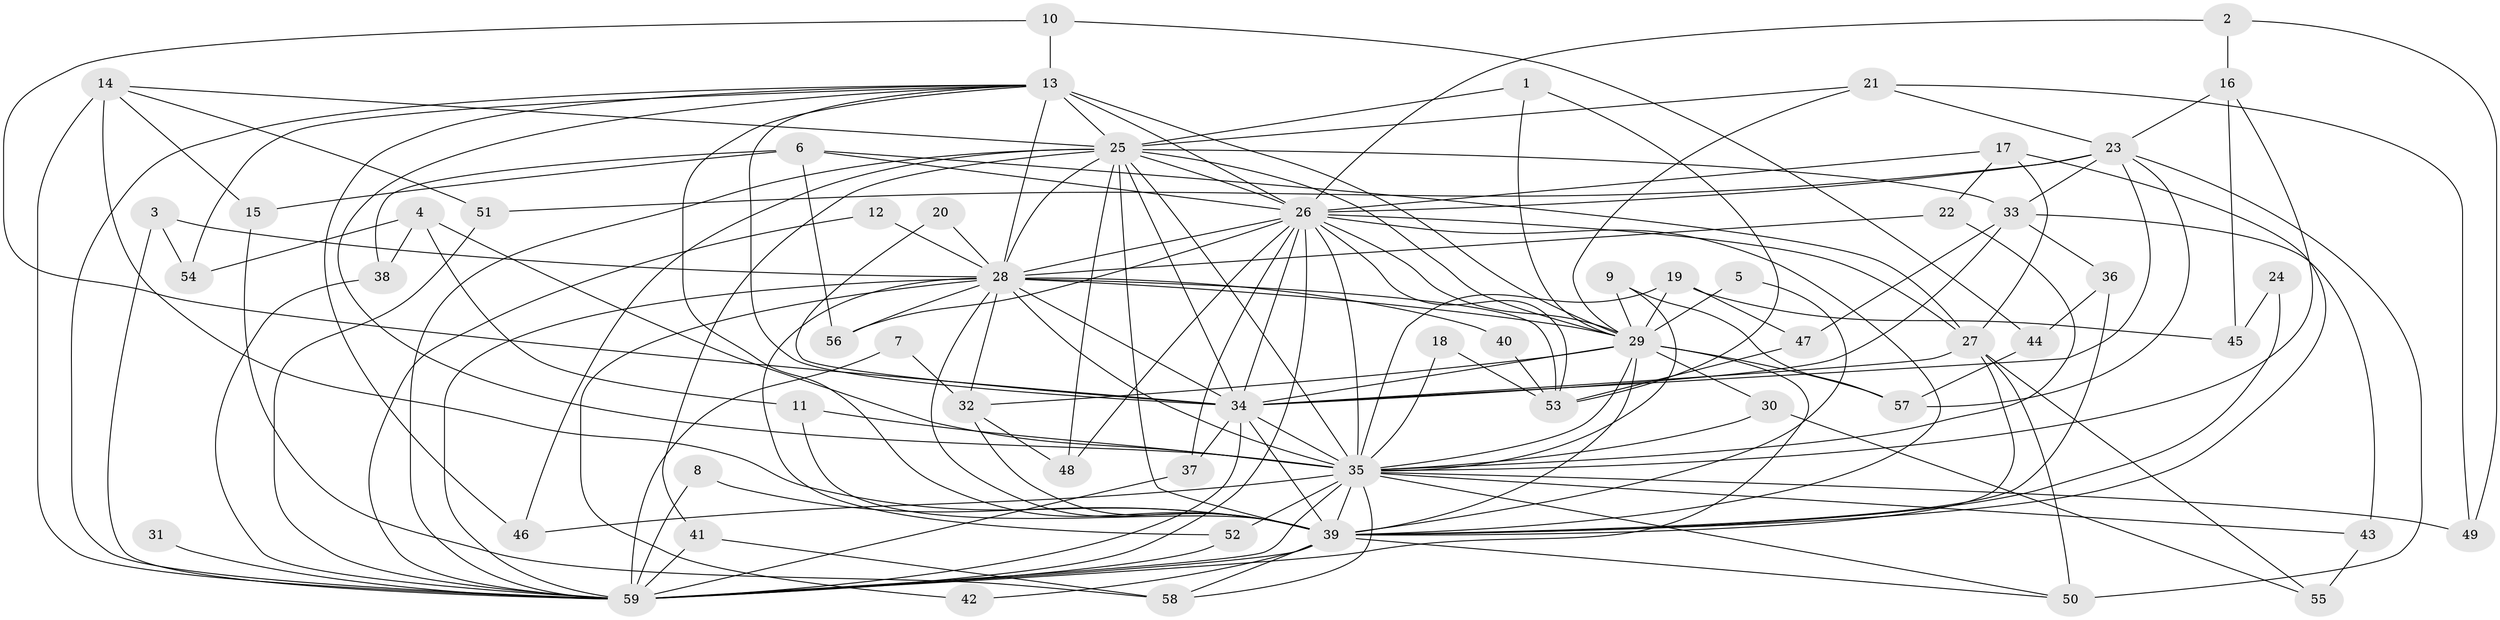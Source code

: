 // original degree distribution, {15: 0.00847457627118644, 22: 0.025423728813559324, 31: 0.00847457627118644, 12: 0.00847457627118644, 29: 0.00847457627118644, 23: 0.01694915254237288, 18: 0.00847457627118644, 9: 0.00847457627118644, 3: 0.23728813559322035, 4: 0.1271186440677966, 7: 0.01694915254237288, 2: 0.4915254237288136, 5: 0.01694915254237288, 6: 0.01694915254237288}
// Generated by graph-tools (version 1.1) at 2025/01/03/09/25 03:01:17]
// undirected, 59 vertices, 160 edges
graph export_dot {
graph [start="1"]
  node [color=gray90,style=filled];
  1;
  2;
  3;
  4;
  5;
  6;
  7;
  8;
  9;
  10;
  11;
  12;
  13;
  14;
  15;
  16;
  17;
  18;
  19;
  20;
  21;
  22;
  23;
  24;
  25;
  26;
  27;
  28;
  29;
  30;
  31;
  32;
  33;
  34;
  35;
  36;
  37;
  38;
  39;
  40;
  41;
  42;
  43;
  44;
  45;
  46;
  47;
  48;
  49;
  50;
  51;
  52;
  53;
  54;
  55;
  56;
  57;
  58;
  59;
  1 -- 25 [weight=1.0];
  1 -- 29 [weight=1.0];
  1 -- 53 [weight=1.0];
  2 -- 16 [weight=1.0];
  2 -- 26 [weight=1.0];
  2 -- 49 [weight=1.0];
  3 -- 28 [weight=1.0];
  3 -- 54 [weight=1.0];
  3 -- 59 [weight=1.0];
  4 -- 11 [weight=1.0];
  4 -- 35 [weight=1.0];
  4 -- 38 [weight=1.0];
  4 -- 54 [weight=1.0];
  5 -- 29 [weight=1.0];
  5 -- 39 [weight=1.0];
  6 -- 15 [weight=1.0];
  6 -- 26 [weight=1.0];
  6 -- 27 [weight=1.0];
  6 -- 38 [weight=1.0];
  6 -- 56 [weight=1.0];
  7 -- 32 [weight=1.0];
  7 -- 59 [weight=1.0];
  8 -- 39 [weight=1.0];
  8 -- 59 [weight=1.0];
  9 -- 29 [weight=1.0];
  9 -- 35 [weight=2.0];
  9 -- 57 [weight=1.0];
  10 -- 13 [weight=1.0];
  10 -- 34 [weight=1.0];
  10 -- 44 [weight=1.0];
  11 -- 35 [weight=1.0];
  11 -- 39 [weight=2.0];
  12 -- 28 [weight=1.0];
  12 -- 59 [weight=1.0];
  13 -- 25 [weight=3.0];
  13 -- 26 [weight=2.0];
  13 -- 28 [weight=1.0];
  13 -- 29 [weight=2.0];
  13 -- 34 [weight=1.0];
  13 -- 35 [weight=1.0];
  13 -- 39 [weight=1.0];
  13 -- 46 [weight=1.0];
  13 -- 54 [weight=1.0];
  13 -- 59 [weight=1.0];
  14 -- 15 [weight=1.0];
  14 -- 25 [weight=1.0];
  14 -- 39 [weight=1.0];
  14 -- 51 [weight=1.0];
  14 -- 59 [weight=1.0];
  15 -- 58 [weight=1.0];
  16 -- 23 [weight=1.0];
  16 -- 35 [weight=1.0];
  16 -- 45 [weight=1.0];
  17 -- 22 [weight=1.0];
  17 -- 26 [weight=1.0];
  17 -- 27 [weight=1.0];
  17 -- 39 [weight=1.0];
  18 -- 35 [weight=1.0];
  18 -- 53 [weight=1.0];
  19 -- 29 [weight=2.0];
  19 -- 35 [weight=2.0];
  19 -- 45 [weight=1.0];
  19 -- 47 [weight=1.0];
  20 -- 28 [weight=1.0];
  20 -- 34 [weight=2.0];
  21 -- 23 [weight=1.0];
  21 -- 25 [weight=2.0];
  21 -- 29 [weight=1.0];
  21 -- 49 [weight=1.0];
  22 -- 28 [weight=1.0];
  22 -- 35 [weight=1.0];
  23 -- 26 [weight=1.0];
  23 -- 33 [weight=1.0];
  23 -- 34 [weight=1.0];
  23 -- 50 [weight=1.0];
  23 -- 51 [weight=1.0];
  23 -- 57 [weight=1.0];
  24 -- 39 [weight=2.0];
  24 -- 45 [weight=1.0];
  25 -- 26 [weight=2.0];
  25 -- 28 [weight=3.0];
  25 -- 29 [weight=2.0];
  25 -- 33 [weight=1.0];
  25 -- 34 [weight=2.0];
  25 -- 35 [weight=2.0];
  25 -- 39 [weight=4.0];
  25 -- 41 [weight=1.0];
  25 -- 46 [weight=1.0];
  25 -- 48 [weight=1.0];
  25 -- 59 [weight=2.0];
  26 -- 27 [weight=1.0];
  26 -- 28 [weight=1.0];
  26 -- 29 [weight=1.0];
  26 -- 34 [weight=1.0];
  26 -- 35 [weight=1.0];
  26 -- 37 [weight=1.0];
  26 -- 39 [weight=1.0];
  26 -- 48 [weight=2.0];
  26 -- 53 [weight=1.0];
  26 -- 56 [weight=1.0];
  26 -- 59 [weight=1.0];
  27 -- 34 [weight=1.0];
  27 -- 39 [weight=1.0];
  27 -- 50 [weight=1.0];
  27 -- 55 [weight=1.0];
  28 -- 29 [weight=1.0];
  28 -- 32 [weight=2.0];
  28 -- 34 [weight=2.0];
  28 -- 35 [weight=1.0];
  28 -- 39 [weight=1.0];
  28 -- 40 [weight=1.0];
  28 -- 42 [weight=1.0];
  28 -- 52 [weight=1.0];
  28 -- 53 [weight=2.0];
  28 -- 56 [weight=1.0];
  28 -- 59 [weight=1.0];
  29 -- 30 [weight=1.0];
  29 -- 32 [weight=1.0];
  29 -- 34 [weight=2.0];
  29 -- 35 [weight=2.0];
  29 -- 39 [weight=2.0];
  29 -- 57 [weight=1.0];
  29 -- 59 [weight=1.0];
  30 -- 35 [weight=1.0];
  30 -- 55 [weight=1.0];
  31 -- 59 [weight=1.0];
  32 -- 39 [weight=1.0];
  32 -- 48 [weight=1.0];
  33 -- 34 [weight=1.0];
  33 -- 36 [weight=1.0];
  33 -- 43 [weight=1.0];
  33 -- 47 [weight=1.0];
  34 -- 35 [weight=4.0];
  34 -- 37 [weight=1.0];
  34 -- 39 [weight=3.0];
  34 -- 59 [weight=2.0];
  35 -- 39 [weight=1.0];
  35 -- 43 [weight=1.0];
  35 -- 46 [weight=2.0];
  35 -- 49 [weight=1.0];
  35 -- 50 [weight=1.0];
  35 -- 52 [weight=1.0];
  35 -- 58 [weight=1.0];
  35 -- 59 [weight=1.0];
  36 -- 39 [weight=1.0];
  36 -- 44 [weight=1.0];
  37 -- 59 [weight=1.0];
  38 -- 59 [weight=1.0];
  39 -- 42 [weight=1.0];
  39 -- 50 [weight=1.0];
  39 -- 58 [weight=1.0];
  39 -- 59 [weight=1.0];
  40 -- 53 [weight=1.0];
  41 -- 58 [weight=1.0];
  41 -- 59 [weight=2.0];
  43 -- 55 [weight=1.0];
  44 -- 57 [weight=1.0];
  47 -- 53 [weight=1.0];
  51 -- 59 [weight=1.0];
  52 -- 59 [weight=1.0];
}
